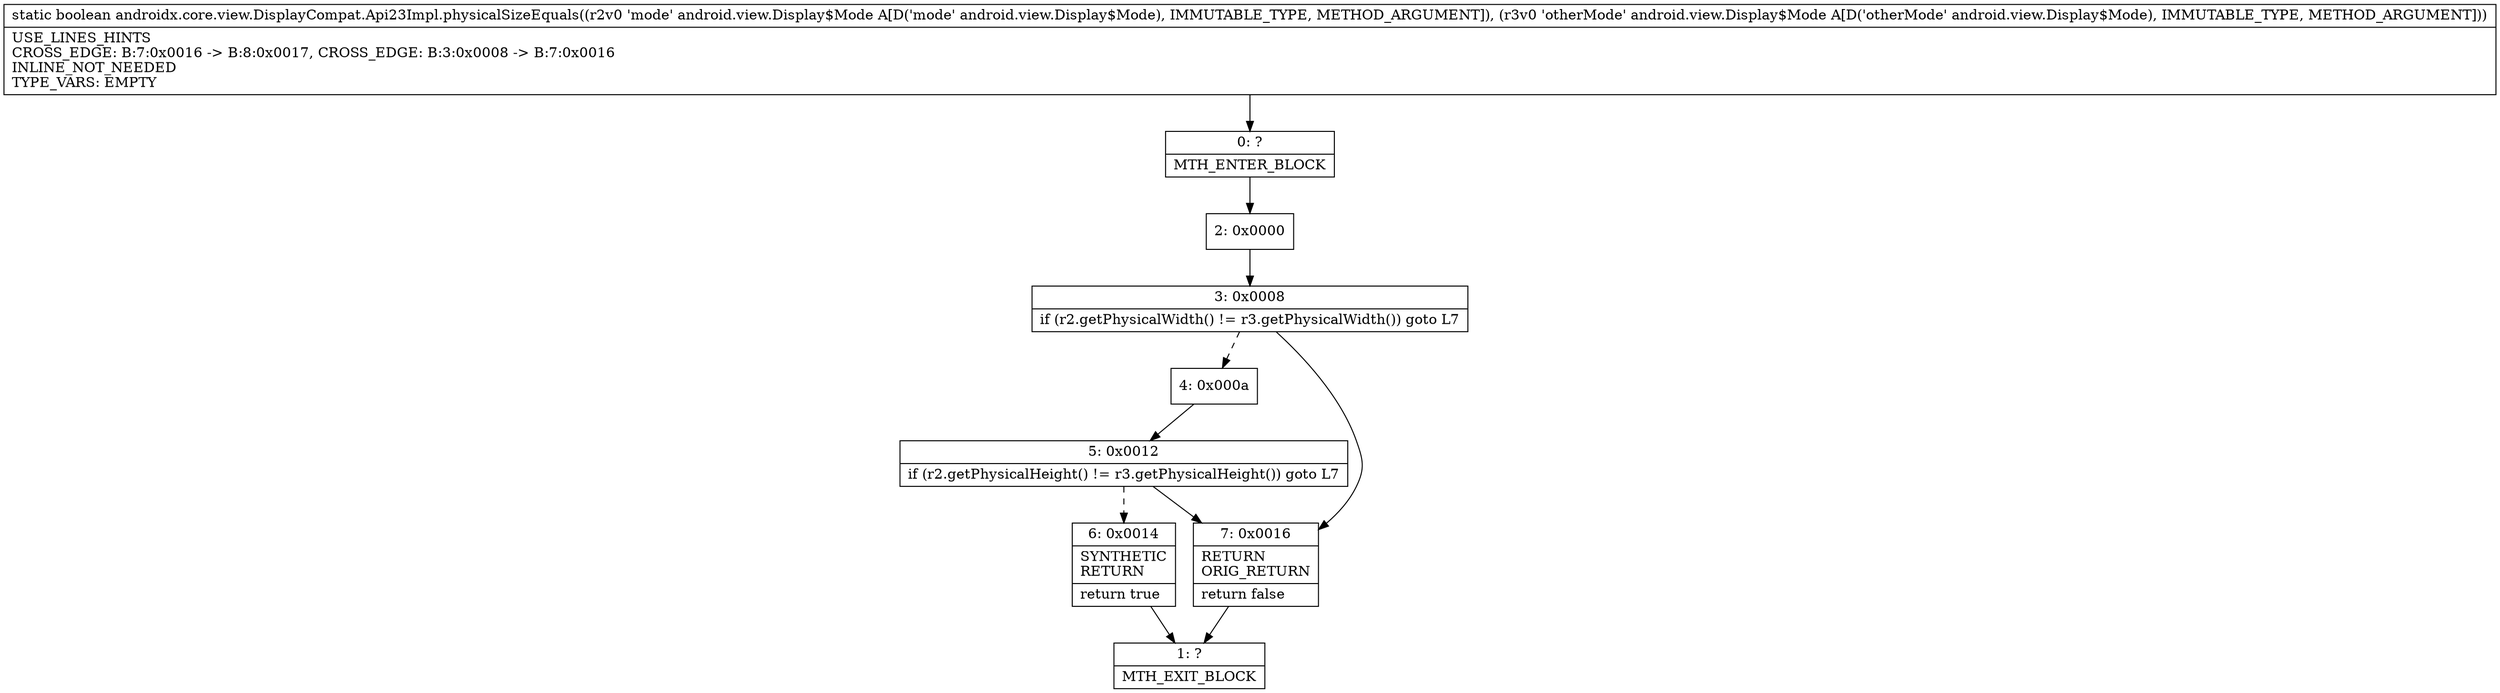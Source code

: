 digraph "CFG forandroidx.core.view.DisplayCompat.Api23Impl.physicalSizeEquals(Landroid\/view\/Display$Mode;Landroid\/view\/Display$Mode;)Z" {
Node_0 [shape=record,label="{0\:\ ?|MTH_ENTER_BLOCK\l}"];
Node_2 [shape=record,label="{2\:\ 0x0000}"];
Node_3 [shape=record,label="{3\:\ 0x0008|if (r2.getPhysicalWidth() != r3.getPhysicalWidth()) goto L7\l}"];
Node_4 [shape=record,label="{4\:\ 0x000a}"];
Node_5 [shape=record,label="{5\:\ 0x0012|if (r2.getPhysicalHeight() != r3.getPhysicalHeight()) goto L7\l}"];
Node_6 [shape=record,label="{6\:\ 0x0014|SYNTHETIC\lRETURN\l|return true\l}"];
Node_1 [shape=record,label="{1\:\ ?|MTH_EXIT_BLOCK\l}"];
Node_7 [shape=record,label="{7\:\ 0x0016|RETURN\lORIG_RETURN\l|return false\l}"];
MethodNode[shape=record,label="{static boolean androidx.core.view.DisplayCompat.Api23Impl.physicalSizeEquals((r2v0 'mode' android.view.Display$Mode A[D('mode' android.view.Display$Mode), IMMUTABLE_TYPE, METHOD_ARGUMENT]), (r3v0 'otherMode' android.view.Display$Mode A[D('otherMode' android.view.Display$Mode), IMMUTABLE_TYPE, METHOD_ARGUMENT]))  | USE_LINES_HINTS\lCROSS_EDGE: B:7:0x0016 \-\> B:8:0x0017, CROSS_EDGE: B:3:0x0008 \-\> B:7:0x0016\lINLINE_NOT_NEEDED\lTYPE_VARS: EMPTY\l}"];
MethodNode -> Node_0;Node_0 -> Node_2;
Node_2 -> Node_3;
Node_3 -> Node_4[style=dashed];
Node_3 -> Node_7;
Node_4 -> Node_5;
Node_5 -> Node_6[style=dashed];
Node_5 -> Node_7;
Node_6 -> Node_1;
Node_7 -> Node_1;
}

